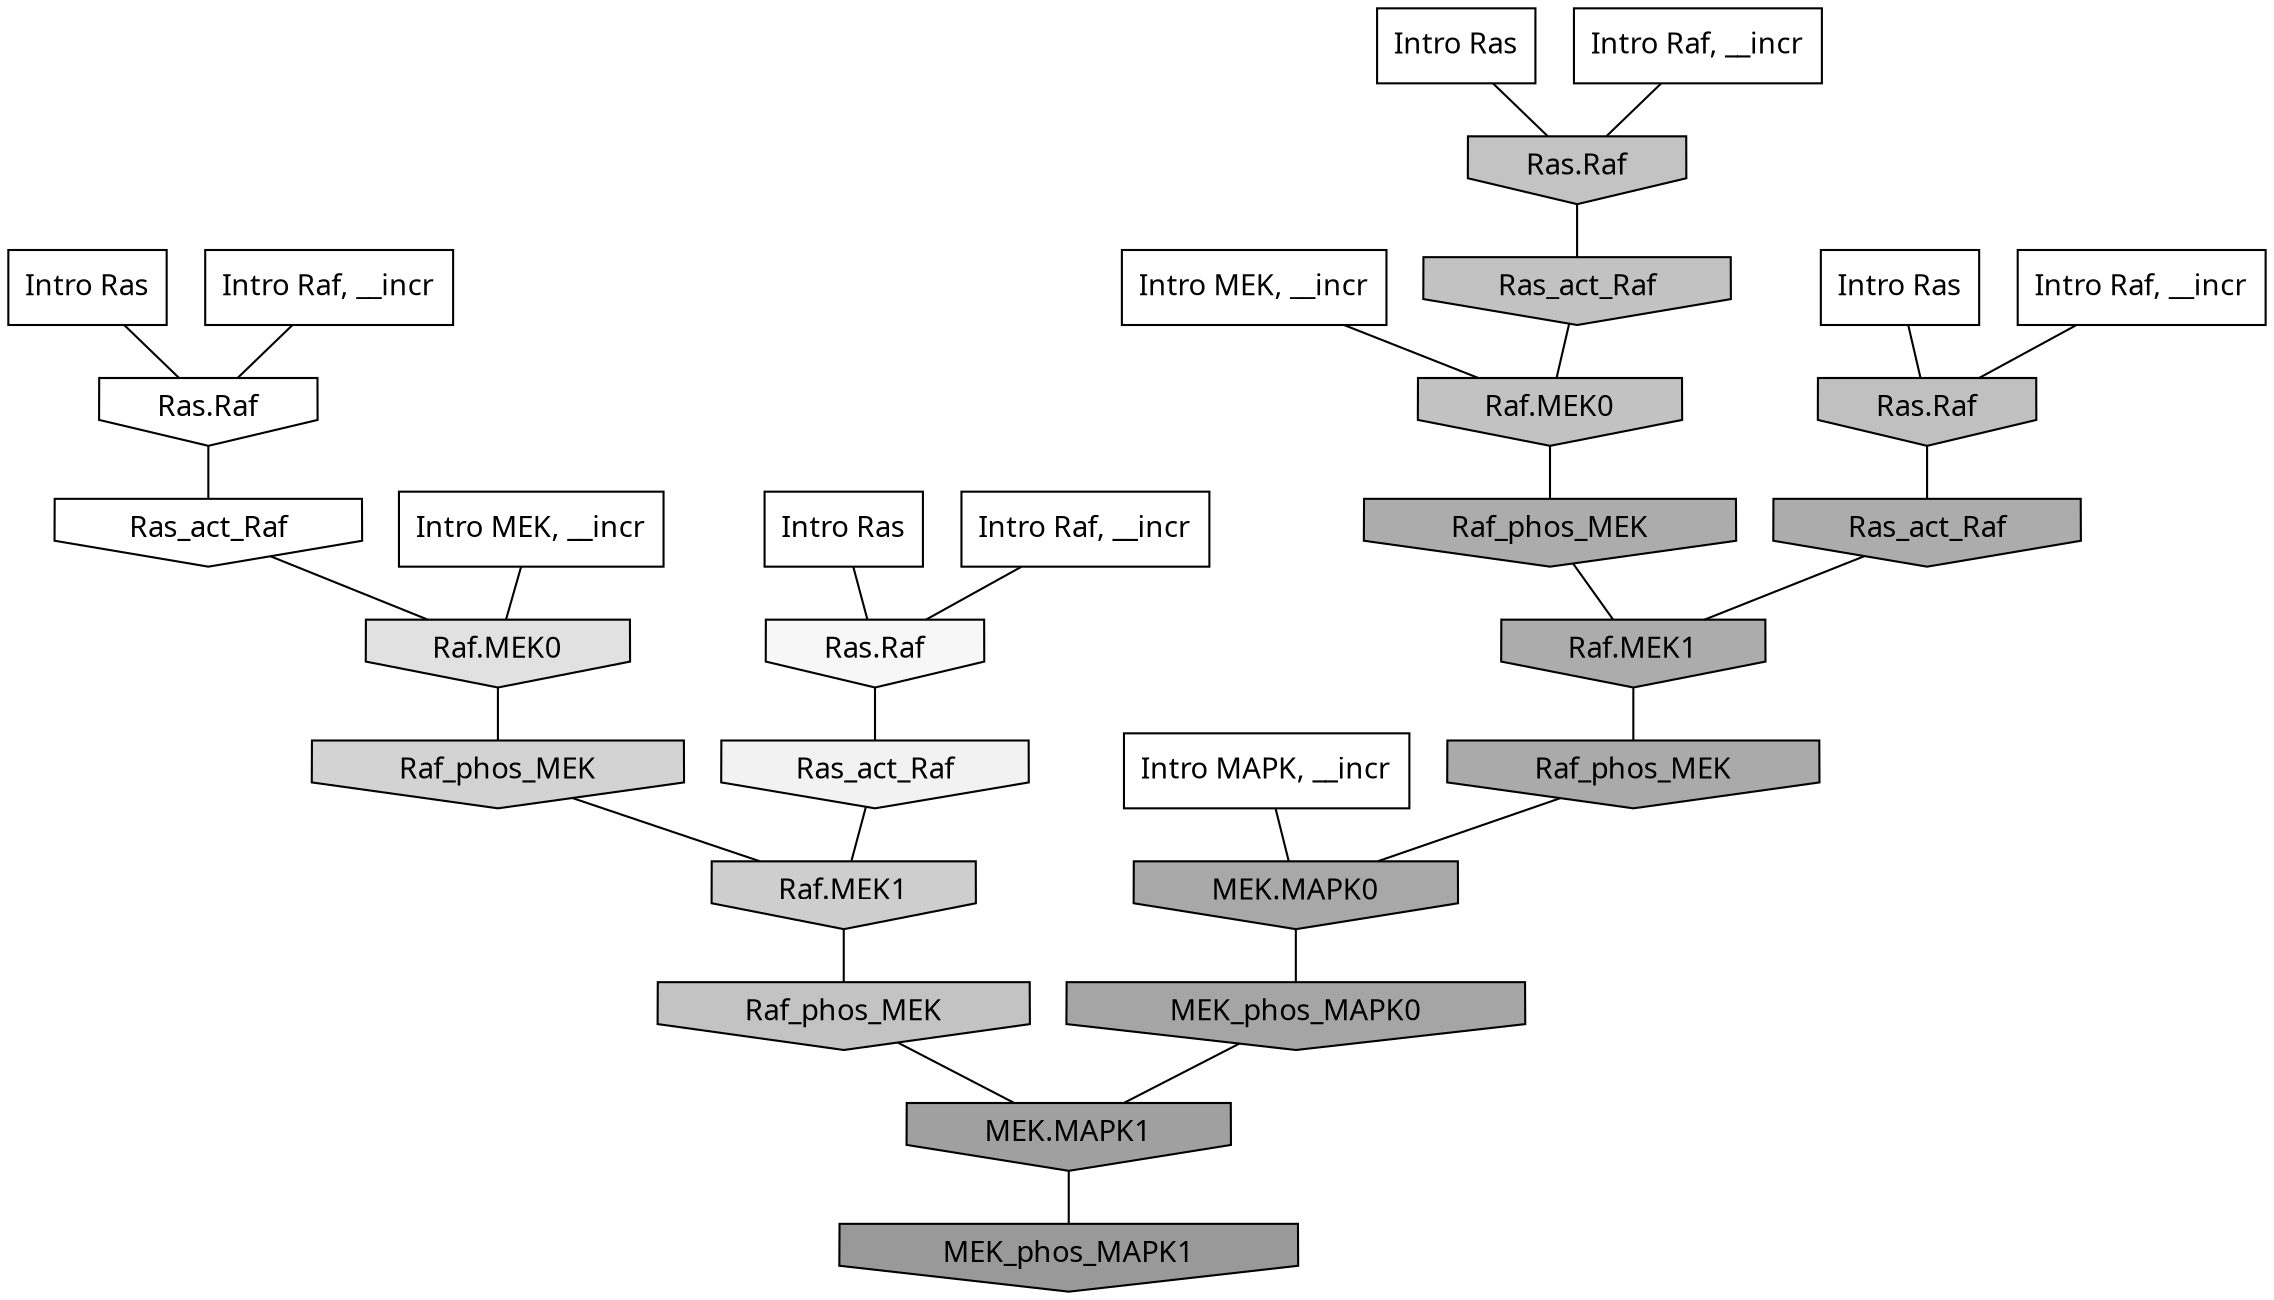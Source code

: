 digraph G{
  rankdir="TB";
  ranksep=0.30;
  node [fontname="CMU Serif"];
  edge [fontname="CMU Serif"];
  
  2 [label="Intro Ras", shape=rectangle, style=filled, fillcolor="0.000 0.000 1.000"]
  
  3 [label="Intro Ras", shape=rectangle, style=filled, fillcolor="0.000 0.000 1.000"]
  
  15 [label="Intro Ras", shape=rectangle, style=filled, fillcolor="0.000 0.000 1.000"]
  
  85 [label="Intro Ras", shape=rectangle, style=filled, fillcolor="0.000 0.000 1.000"]
  
  423 [label="Intro Raf, __incr", shape=rectangle, style=filled, fillcolor="0.000 0.000 1.000"]
  
  424 [label="Intro Raf, __incr", shape=rectangle, style=filled, fillcolor="0.000 0.000 1.000"]
  
  574 [label="Intro Raf, __incr", shape=rectangle, style=filled, fillcolor="0.000 0.000 1.000"]
  
  965 [label="Intro Raf, __incr", shape=rectangle, style=filled, fillcolor="0.000 0.000 1.000"]
  
  1344 [label="Intro MEK, __incr", shape=rectangle, style=filled, fillcolor="0.000 0.000 1.000"]
  
  2044 [label="Intro MEK, __incr", shape=rectangle, style=filled, fillcolor="0.000 0.000 1.000"]
  
  2739 [label="Intro MAPK, __incr", shape=rectangle, style=filled, fillcolor="0.000 0.000 1.000"]
  
  3228 [label="Ras.Raf", shape=invhouse, style=filled, fillcolor="0.000 0.000 1.000"]
  
  3320 [label="Ras_act_Raf", shape=invhouse, style=filled, fillcolor="0.000 0.000 0.998"]
  
  3547 [label="Ras.Raf", shape=invhouse, style=filled, fillcolor="0.000 0.000 0.966"]
  
  3705 [label="Ras_act_Raf", shape=invhouse, style=filled, fillcolor="0.000 0.000 0.948"]
  
  4817 [label="Raf.MEK0", shape=invhouse, style=filled, fillcolor="0.000 0.000 0.879"]
  
  5743 [label="Raf_phos_MEK", shape=invhouse, style=filled, fillcolor="0.000 0.000 0.827"]
  
  6135 [label="Raf.MEK1", shape=invhouse, style=filled, fillcolor="0.000 0.000 0.808"]
  
  7341 [label="Raf_phos_MEK", shape=invhouse, style=filled, fillcolor="0.000 0.000 0.765"]
  
  7364 [label="Ras.Raf", shape=invhouse, style=filled, fillcolor="0.000 0.000 0.764"]
  
  7514 [label="Ras_act_Raf", shape=invhouse, style=filled, fillcolor="0.000 0.000 0.760"]
  
  7517 [label="Raf.MEK0", shape=invhouse, style=filled, fillcolor="0.000 0.000 0.760"]
  
  7771 [label="Ras.Raf", shape=invhouse, style=filled, fillcolor="0.000 0.000 0.752"]
  
  11061 [label="Raf_phos_MEK", shape=invhouse, style=filled, fillcolor="0.000 0.000 0.675"]
  
  11183 [label="Ras_act_Raf", shape=invhouse, style=filled, fillcolor="0.000 0.000 0.673"]
  
  11188 [label="Raf.MEK1", shape=invhouse, style=filled, fillcolor="0.000 0.000 0.673"]
  
  11563 [label="Raf_phos_MEK", shape=invhouse, style=filled, fillcolor="0.000 0.000 0.666"]
  
  12081 [label="MEK.MAPK0", shape=invhouse, style=filled, fillcolor="0.000 0.000 0.657"]
  
  12846 [label="MEK_phos_MAPK0", shape=invhouse, style=filled, fillcolor="0.000 0.000 0.646"]
  
  14106 [label="MEK.MAPK1", shape=invhouse, style=filled, fillcolor="0.000 0.000 0.628"]
  
  15953 [label="MEK_phos_MAPK1", shape=invhouse, style=filled, fillcolor="0.000 0.000 0.600"]
  
  
  14106 -> 15953 [dir=none, color="0.000 0.000 0.000"] 
  12846 -> 14106 [dir=none, color="0.000 0.000 0.000"] 
  12081 -> 12846 [dir=none, color="0.000 0.000 0.000"] 
  11563 -> 12081 [dir=none, color="0.000 0.000 0.000"] 
  11188 -> 11563 [dir=none, color="0.000 0.000 0.000"] 
  11183 -> 11188 [dir=none, color="0.000 0.000 0.000"] 
  11061 -> 11188 [dir=none, color="0.000 0.000 0.000"] 
  7771 -> 11183 [dir=none, color="0.000 0.000 0.000"] 
  7517 -> 11061 [dir=none, color="0.000 0.000 0.000"] 
  7514 -> 7517 [dir=none, color="0.000 0.000 0.000"] 
  7364 -> 7514 [dir=none, color="0.000 0.000 0.000"] 
  7341 -> 14106 [dir=none, color="0.000 0.000 0.000"] 
  6135 -> 7341 [dir=none, color="0.000 0.000 0.000"] 
  5743 -> 6135 [dir=none, color="0.000 0.000 0.000"] 
  4817 -> 5743 [dir=none, color="0.000 0.000 0.000"] 
  3705 -> 6135 [dir=none, color="0.000 0.000 0.000"] 
  3547 -> 3705 [dir=none, color="0.000 0.000 0.000"] 
  3320 -> 4817 [dir=none, color="0.000 0.000 0.000"] 
  3228 -> 3320 [dir=none, color="0.000 0.000 0.000"] 
  2739 -> 12081 [dir=none, color="0.000 0.000 0.000"] 
  2044 -> 7517 [dir=none, color="0.000 0.000 0.000"] 
  1344 -> 4817 [dir=none, color="0.000 0.000 0.000"] 
  965 -> 3547 [dir=none, color="0.000 0.000 0.000"] 
  574 -> 7771 [dir=none, color="0.000 0.000 0.000"] 
  424 -> 3228 [dir=none, color="0.000 0.000 0.000"] 
  423 -> 7364 [dir=none, color="0.000 0.000 0.000"] 
  85 -> 7771 [dir=none, color="0.000 0.000 0.000"] 
  15 -> 7364 [dir=none, color="0.000 0.000 0.000"] 
  3 -> 3547 [dir=none, color="0.000 0.000 0.000"] 
  2 -> 3228 [dir=none, color="0.000 0.000 0.000"] 
  
  }
